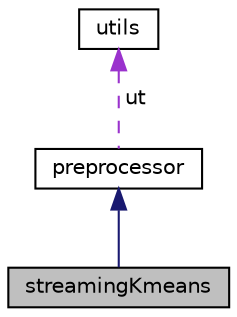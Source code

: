 digraph "streamingKmeans"
{
  edge [fontname="Helvetica",fontsize="10",labelfontname="Helvetica",labelfontsize="10"];
  node [fontname="Helvetica",fontsize="10",shape=record];
  Node2 [label="streamingKmeans",height=0.2,width=0.4,color="black", fillcolor="grey75", style="filled", fontcolor="black"];
  Node3 -> Node2 [dir="back",color="midnightblue",fontsize="10",style="solid",fontname="Helvetica"];
  Node3 [label="preprocessor",height=0.2,width=0.4,color="black", fillcolor="white", style="filled",URL="$classpreprocessor.html"];
  Node4 -> Node3 [dir="back",color="darkorchid3",fontsize="10",style="dashed",label=" ut" ,fontname="Helvetica"];
  Node4 [label="utils",height=0.2,width=0.4,color="black", fillcolor="white", style="filled",URL="$classutils.html"];
}
